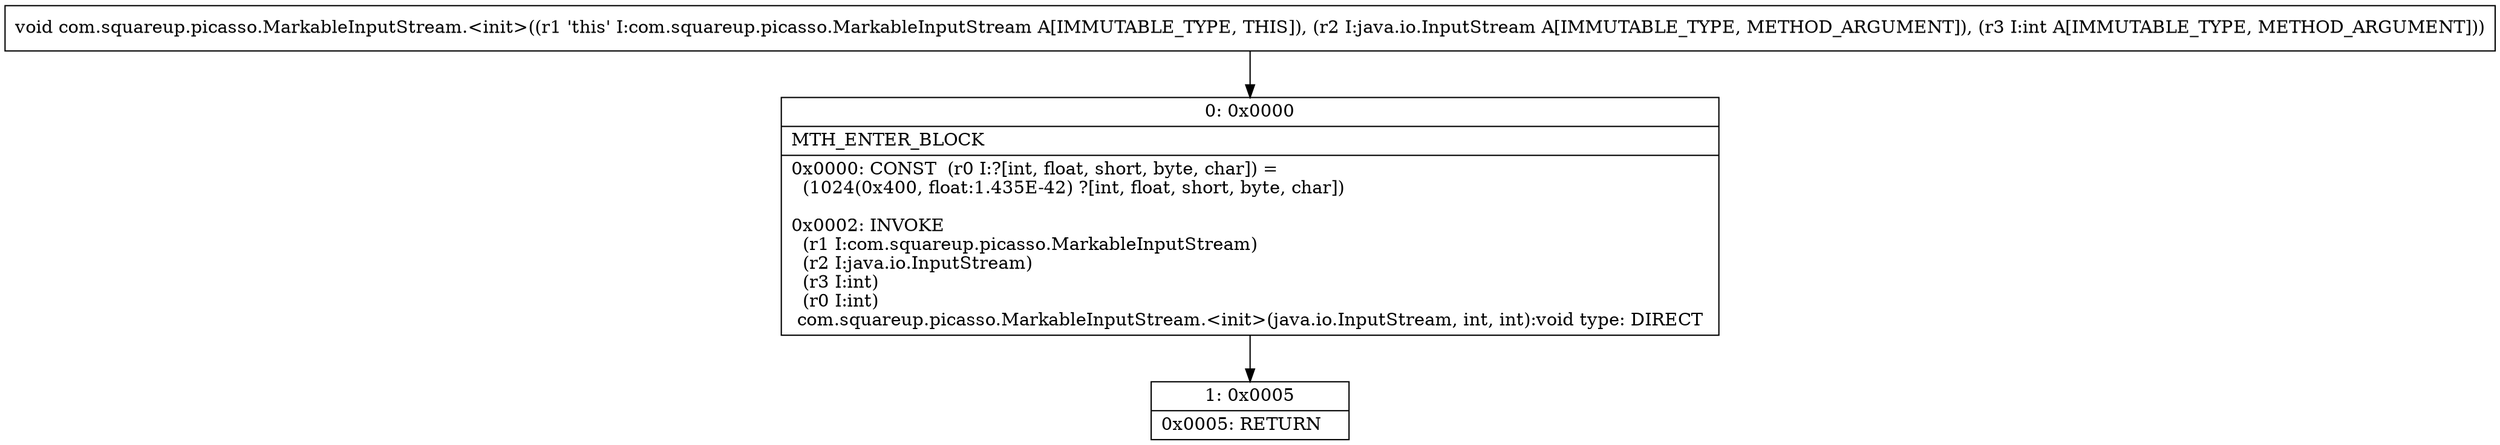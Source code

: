 digraph "CFG forcom.squareup.picasso.MarkableInputStream.\<init\>(Ljava\/io\/InputStream;I)V" {
Node_0 [shape=record,label="{0\:\ 0x0000|MTH_ENTER_BLOCK\l|0x0000: CONST  (r0 I:?[int, float, short, byte, char]) = \l  (1024(0x400, float:1.435E\-42) ?[int, float, short, byte, char])\l \l0x0002: INVOKE  \l  (r1 I:com.squareup.picasso.MarkableInputStream)\l  (r2 I:java.io.InputStream)\l  (r3 I:int)\l  (r0 I:int)\l com.squareup.picasso.MarkableInputStream.\<init\>(java.io.InputStream, int, int):void type: DIRECT \l}"];
Node_1 [shape=record,label="{1\:\ 0x0005|0x0005: RETURN   \l}"];
MethodNode[shape=record,label="{void com.squareup.picasso.MarkableInputStream.\<init\>((r1 'this' I:com.squareup.picasso.MarkableInputStream A[IMMUTABLE_TYPE, THIS]), (r2 I:java.io.InputStream A[IMMUTABLE_TYPE, METHOD_ARGUMENT]), (r3 I:int A[IMMUTABLE_TYPE, METHOD_ARGUMENT])) }"];
MethodNode -> Node_0;
Node_0 -> Node_1;
}

